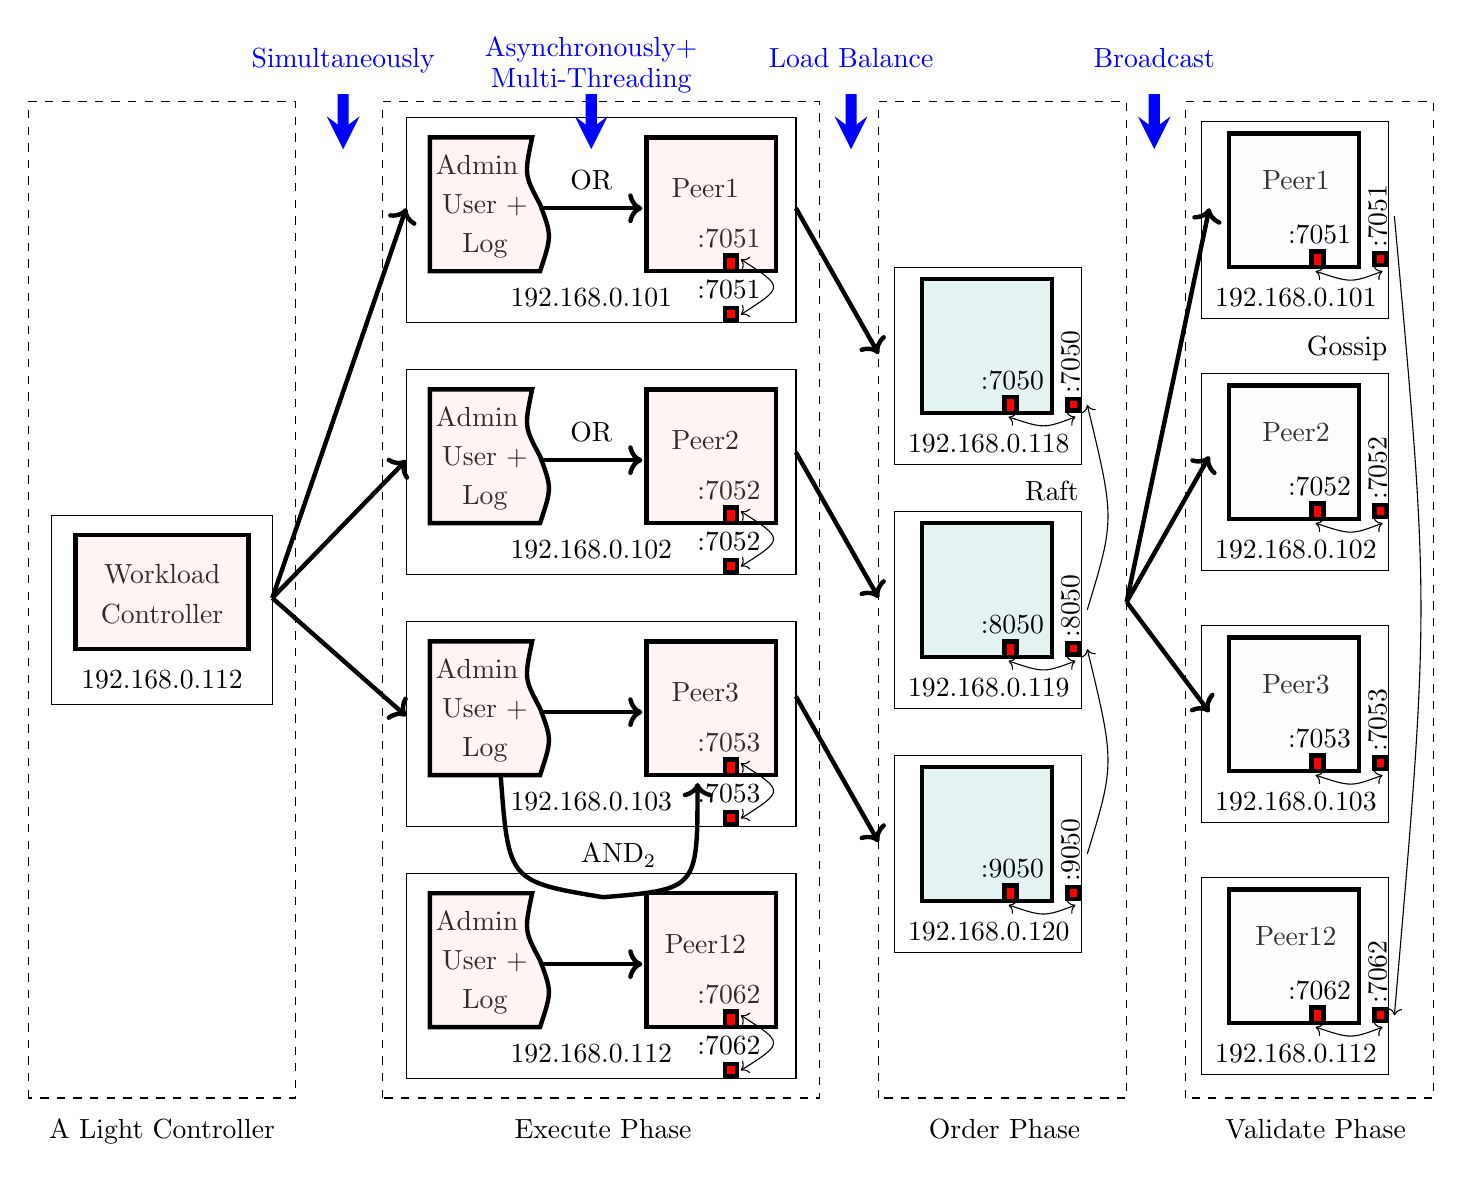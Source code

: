 \begin{tikzpicture}

% Function 0: Generator 192.168.0.101
% Usage of Function 0: \pic at (0, 0) {generator_101};
\tikzset{
	generator_101/.pic = {
	
	% draw scope 1.0
       \begin{scope}[scale=1.0]

	\node [below] at (0, 0) {Workload};
	\node [below] at (0, -0.5) {Controller};
	\draw [ultra thick, fill={rgb:pink,20; white,5}, fill opacity=0.2](-1.1,-1.2) rectangle (1.1,0.25);     
	\node [below] at (0,-1.35) {192.168.0.112};
	\draw (-1.4,-1.9) rectangle (1.4,0.5);     

	\end{scope}
	}
}

% Function 1: Endorser 192.168.0.101
% Usage of Function 1: \pic at (0, 0) {login_script_101};
\tikzset{
	login_script_101/.pic = {
	
	% draw scope 1.0
       \begin{scope}[scale=1.0]

	\node [below] at (0, 0) {Admin};
	\node [below] at (0.1,-0.5) {User +};
	\node [below] at (0.1,-1) {Log};

	\draw [ultra thick, fill={rgb:pink,20; white,5}, fill opacity=0.2]
  		(-0.6,0.1) -- (-0.6,-1.6) -- (0.8, -1.6) .. controls (0.95,-1.15) ..(0.8,-0.75).. controls (0.6,-0.375) ..(0.7,0.1)-- cycle;

	\node [below] at (2.9,-0.3) {Peer1};
	\node [below] at (3.2,-0.95) {:7051};
	\draw [ultra thick, fill={rgb:pink,20; white,5}, fill opacity=0.2] (2.15,-1.6) rectangle (3.8,0.1); 
	\draw [ultra thick, fill=red] (3.15,-1.6) rectangle (3.3,-1.4); 
	\draw [ultra thick, fill=red] (3.15,-2.22) rectangle (3.3,-2.07);     
	\node [below] at (3.2,-1.6) {:7051};

	\draw [<->] (3.35,-1.45) .. controls (3.9,-1.8) ..(3.35,-2.15);
  
	\draw [ultra thick, ->](0.8,-0.8) -- (2.1,-0.8);
	\node [below] at (1.45,-0.2) {OR};

	\node [below] at (1.45,-1.7) {192.168.0.101};
	\draw (-0.9,-2.25) rectangle (4.05,0.35);   

	\end{scope}
	}
}

% Function 2: Endorser 192.168.0.102
% Usage of Function 2: \pic at (0, 0) {login_script_102};
\tikzset{
	login_script_102/.pic = {
	
	% draw scope 1.0
       \begin{scope}[scale=1.0]

	\node [below] at (0, 0) {Admin};
	\node [below] at (0.1,-0.5) {User +};
	\node [below] at (0.1,-1) {Log};

	\draw [ultra thick, fill={rgb:pink,20; white,5}, fill opacity=0.2]
  		(-0.6,0.1) -- (-0.6,-1.6) -- (0.8, -1.6) .. controls (0.95,-1.15) ..(0.8,-0.75).. controls (0.6,-0.375) ..(0.7,0.1)-- cycle;

	\node [below] at (2.9,-0.3) {Peer2};
	\node [below] at (3.2,-0.95) {:7052};
	\draw [ultra thick, fill={rgb:pink,20; white,5}, fill opacity=0.2] (2.15,-1.6) rectangle (3.8,0.1); 
	\draw [ultra thick, fill=red] (3.15,-1.6) rectangle (3.3,-1.4); 
	\draw [ultra thick, fill=red] (3.15,-2.22) rectangle (3.3,-2.07);     
	\node [below] at (3.2,-1.6) {:7052};

	\draw [<->] (3.35,-1.45) .. controls (3.9,-1.8) ..(3.35,-2.15);
  
	\draw [ultra thick, ->](0.8,-0.8) -- (2.1,-0.8);
	\node [below] at (1.45,-0.2) {OR};

	\node [below] at (1.45,-1.7) {192.168.0.102};
	\draw (-0.9,-2.25) rectangle (4.05,0.35);   

	\end{scope}
	}
}

% Function 3: Endorser 192.168.0.103
% Usage of Function 3: \pic at (0, 0) {login_script_103};
\tikzset{
	login_script_103/.pic = {
	
	% draw scope 1.0
       \begin{scope}[scale=1.0]

	\node [below] at (0, 0) {Admin};
	\node [below] at (0.1,-0.5) {User +};
	\node [below] at (0.1,-1) {Log};

	\draw [ultra thick, fill={rgb:pink,20; white,5}, fill opacity=0.2]
  		(-0.6,0.1) -- (-0.6,-1.6) -- (0.8, -1.6) .. controls (0.95,-1.15) ..(0.8,-0.75).. controls (0.6,-0.375) ..(0.7,0.1)-- cycle;

	\node [below] at (2.9,-0.3) {Peer3};
	\node [below] at (3.2,-0.95) {:7053};
	\draw [ultra thick, fill={rgb:pink,20; white,5}, fill opacity=0.2] (2.15,-1.6) rectangle (3.8,0.1); 
	\draw [ultra thick, fill=red] (3.15,-1.6) rectangle (3.3,-1.4); 
	\draw [ultra thick, fill=red] (3.15,-2.22) rectangle (3.3,-2.07);     
	\node [below] at (3.2,-1.6) {:7053};

	\draw [<->] (3.35,-1.45) .. controls (3.9,-1.8) ..(3.35,-2.15);
  
	\draw [ultra thick, ->](0.8,-0.8) -- (2.1,-0.8);

	\node [below] at (1.45,-1.7) {192.168.0.103};
	\draw (-0.9,-2.25) rectangle (4.05,0.35);  

	\end{scope}
	}
}

% Function 4: Endorser 192.168.0.112
% Usage of Function 4: \pic at (0, 0) {login_script_112};
\tikzset{
	login_script_112/.pic = {
	
	% draw scope 1.0
       \begin{scope}[scale=1.0]

	\node [below] at (0, 0) {Admin};
	\node [below] at (0.1,-0.5) {User +};
	\node [below] at (0.1,-1) {Log};

	\draw [ultra thick, fill={rgb:pink,20; white,5}, fill opacity=0.2]
  		(-0.6,0.1) -- (-0.6,-1.6) -- (0.8, -1.6) .. controls (0.95,-1.15) ..(0.8,-0.75).. controls (0.6,-0.375) ..(0.7,0.1)-- cycle;

	\node [below] at (2.9,-0.3) {Peer12};
	\node [below] at (3.2,-0.95) {:7062};
	\draw [ultra thick, fill={rgb:pink,20; white,5}, fill opacity=0.2] (2.15,-1.6) rectangle (3.8,0.1); 
	\draw [ultra thick, fill=red] (3.15,-1.6) rectangle (3.3,-1.4); 
	\draw [ultra thick, fill=red] (3.15,-2.22) rectangle (3.3,-2.07);     
	\node [below] at (3.2,-1.6) {:7062};

	\draw [<->] (3.35,-1.45) .. controls (3.9,-1.8) ..(3.35,-2.15);
  
	\draw [ultra thick, ->](0.8,-0.8) -- (2.1,-0.8);

	\node [below] at (1.45,-1.7) {192.168.0.112};
	\draw (-0.9,-2.25) rectangle (4.05,0.35);  

	\end{scope}
	}
}

% Function 5: Orderer 192.168.0.118
% Usage of Function 5: \pic at (0, 0) {orderer_118};
\tikzset{
	orderer_118/.pic = {
	
	% draw scope 1.0
       \begin{scope}[scale=1.0]

	\node [below] at (0,-0.25) {Orderer1};
	\draw [ultra thick, fill=teal!10] (-0.85,-1.6) rectangle (0.8,0.1); 

	\draw [<->] (0.25,-1.65) .. controls (0.7,-1.8) ..(1.1,-1.65);

	\draw [ultra thick, fill=red] (0.2,-1.6) rectangle (0.35,-1.4); 	
	\draw [ultra thick, fill=red] (1,-1.57) rectangle (1.15,-1.42);     
	\node [below,rotate=90] at (0.8,-0.95) {:7050};
	\node [below] at (0.3,-0.95) {:7050};

	\node [below] at (0,-1.75) {192.168.0.118};
	\draw (-1.2,-2.25) rectangle (1.18,0.25);     

	\end{scope}
	}
}

% Function 6: Orderer 192.168.0.119
% Usage of Function 6: \pic at (0, 0) {orderer_119};
\tikzset{
	orderer_119/.pic = {
	
	% draw scope 1.0
       \begin{scope}[scale=1.0]

	\node [below] at (0,-0.25) {Orderer2};
	\draw [ultra thick, fill=teal!10] (-0.85,-1.6) rectangle (0.8,0.1); 

	\draw [<->] (0.25,-1.65) .. controls (0.7,-1.8) ..(1.1,-1.65);

	\draw [ultra thick, fill=red] (0.2,-1.6) rectangle (0.35,-1.4); 	
	\draw [ultra thick, fill=red] (1,-1.57) rectangle (1.15,-1.42);     
	\node [below,rotate=90] at (0.8,-0.95) {:8050};
	\node [below] at (0.3,-0.95) {:8050};

	\node [below] at (0,-1.75) {192.168.0.119};
	\draw (-1.2,-2.25) rectangle (1.18,0.25);     

	\end{scope}
	}
}

% Function 7: Orderer 192.168.0.120
% Usage of Function 7: \pic at (0, 0) {orderer_120};
\tikzset{
	orderer_120/.pic = {
	
	% draw scope 1.0
       \begin{scope}[scale=1.0]

	\node [below] at (0,-0.25) {Orderer3};
	\draw [ultra thick, fill=teal!10] (-0.85,-1.6) rectangle (0.8,0.1); 

	\draw [<->] (0.25,-1.65) .. controls (0.7,-1.8) ..(1.1,-1.65);

	\draw [ultra thick, fill=red] (0.2,-1.6) rectangle (0.35,-1.4); 	
	\draw [ultra thick, fill=red] (1,-1.57) rectangle (1.15,-1.42);     
	\node [below,rotate=90] at (0.8,-0.95) {:9050};
	\node [below] at (0.3,-0.95) {:9050};

	\node [below] at (0,-1.75) {192.168.0.120};
	\draw (-1.2,-2.25) rectangle (1.18,0.25);     

	\end{scope}
	}
}

% Function 8: Validator 192.168.0.101
% Usage of Function 8: \pic at (0, 0) {validator_101};
\tikzset{
	validator_101/.pic = {
	
	% draw scope 1.0
       \begin{scope}[scale=1.0]

	\node [below] at (0,-0.25) {Peer1};
	\draw [ultra thick, fill=blue!3, fill opacity=0.2] (-0.85,-1.6) rectangle (0.8,0.1); 

	\draw [<->] (0.25,-1.65) .. controls (0.7,-1.8) ..(1.1,-1.65);

	\draw [ultra thick, fill=red] (0.2,-1.6) rectangle (0.35,-1.4); 	
	\draw [ultra thick, fill=red] (1,-1.57) rectangle (1.15,-1.42);     
	\node [below,rotate=90] at (0.8,-0.95) {:7051};
	\node [below] at (0.3,-0.95) {:7051};

	\node [below] at (0,-1.75) {192.168.0.101};
	\draw (-1.2,-2.25) rectangle (1.18,0.25);     

	\end{scope}
	}
}

% Function 9: Validator 192.168.0.102
% Usage of Function 9: \pic at (0, 0) {validator_102};
\tikzset{
	validator_102/.pic = {
	
	% draw scope 1.0
       \begin{scope}[scale=1.0]

	\node [below] at (0,-0.25) {Peer2};
	\draw [ultra thick, fill=blue!3, fill opacity=0.2] (-0.85,-1.6) rectangle (0.8,0.1); 

	\draw [<->] (0.25,-1.65) .. controls (0.7,-1.8) ..(1.1,-1.65);

	\draw [ultra thick, fill=red] (0.2,-1.6) rectangle (0.35,-1.4); 	
	\draw [ultra thick, fill=red] (1,-1.57) rectangle (1.15,-1.42);     
	\node [below,rotate=90] at (0.8,-0.95) {:7052};
	\node [below] at (0.3,-0.95) {:7052};

	\node [below] at (0,-1.75) {192.168.0.102};
	\draw (-1.2,-2.25) rectangle (1.18,0.25);     

	\end{scope}
	}
}

% Function 10: Validator 192.168.0.103
% Usage of Function 10: \pic at (0, 0) {validator_103};
\tikzset{
	validator_103/.pic = {
	
	% draw scope 1.0
       \begin{scope}[scale=1.0]

	\node [below] at (0,-0.25) {Peer3};
	\draw [ultra thick, fill=blue!3, fill opacity=0.2] (-0.85,-1.6) rectangle (0.8,0.1); 

	\draw [<->] (0.25,-1.65) .. controls (0.7,-1.8) ..(1.1,-1.65);

	\draw [ultra thick, fill=red] (0.2,-1.6) rectangle (0.35,-1.4); 	
	\draw [ultra thick, fill=red] (1,-1.57) rectangle (1.15,-1.42);     
	\node [below,rotate=90] at (0.8,-0.95) {:7053};
	\node [below] at (0.3,-0.95) {:7053};

	\node [below] at (0,-1.75) {192.168.0.103};
	\draw (-1.2,-2.25) rectangle (1.18,0.25);     

	\end{scope}
	}
}

% Function 11: Validator 192.168.0.112
% Usage of Function 11: \pic at (0, 0) {validator_112};
\tikzset{
	validator_112/.pic = {
	
	% draw scope 1.0
       \begin{scope}[scale=1.0]

	\node [below] at (0,-0.25) {Peer12};
	\draw [ultra thick, fill=blue!3, fill opacity=0.2] (-0.85,-1.6) rectangle (0.8,0.1); 

	\draw [<->] (0.25,-1.65) .. controls (0.7,-1.8) ..(1.1,-1.65);

	\draw [ultra thick, fill=red] (0.2,-1.6) rectangle (0.35,-1.4); 	
	\draw [ultra thick, fill=red] (1,-1.57) rectangle (1.15,-1.42);     
	\node [below,rotate=90] at (0.8,-0.95) {:7062};
	\node [below] at (0.3,-0.95) {:7062};

	\node [below] at (0,-1.75) {192.168.0.112};
	\draw (-1.2,-2.25) rectangle (1.18,0.25);     

	\end{scope}
	}
}



% Main Function
\pic at (-4, -5.2) {generator_101};   
 
\pic at (0, 0) {login_script_101};
 
\pic at (0, -3.2) {login_script_102};

\pic at (0, -6.4) {login_script_103};
 
\node [below] at (1.8,-8.75) {AND$_2$};
\draw [ultra thick, ->](0.3,-8) .. controls (0.4,-9.35) .. (1.6,-9.55).. controls (2.8,-9.45).. (2.8,-8.1);
 
\pic at (0, -9.6) {login_script_112}; 

\pic at (6.5, -1.8) {orderer_118};

\pic at (6.5, -4.9) {orderer_119};

\pic at (6.5, -8) {orderer_120};

\pic at (10.4, 0.05) {validator_101};

\pic at (10.4, -3.15) {validator_102};

\pic at (10.4, -6.35) {validator_103};

\pic at (10.4, -9.55) {validator_112};

% ------------------------
\node [below, fill opacity=1] at (-4,-12.25) {A Light Controller};
\draw [dashed](-5.7,-12.1) rectangle (-2.3,0.55);

\node [below, fill opacity=1] at (1.6,-12.25) {Execute Phase};
\draw [dashed](-1.2,-12.1) rectangle (4.35,0.55);

\draw [->] (7.75,-5.9) .. controls (8.1,-4.75) ..(7.75,-3.3);
\draw [->] (7.75,-9) .. controls (8.1,-7.85) ..(7.75,-6.4);
\node [below] at (7.3,-4.15) {Raft};

\node [below, fill opacity=1] at (6.7,-12.25) {Order Phase};
\draw [dashed](5.1,-12.1) rectangle (8.25,0.55);

\node [below] at (11.05,-2.3) {Gossip};
\draw [<-] (11.65,-11.05) .. controls (12.1,-5.85) ..(11.65,-0.9);

\node [below, fill opacity=1] at (10.65,-12.25) {Validate Phase};
\draw [dashed](9,-12.1) rectangle (12.15,0.55);

\draw [->, ultra thick] (-2.6,-5.75) -- (-0.9,-0.8);
\draw [->, ultra thick] (-2.6,-5.75) -- (-0.9,-4);
\draw [->, ultra thick] (-2.6,-5.75) -- (-0.9,-7.25);

\draw [->, ultra thick] (4.05,-0.8) -- (5.1,-2.65);
\draw [->, ultra thick] (4.05,-3.9) -- (5.1,-5.75);
\draw [->, ultra thick] (4.05,-7) -- (5.1,-8.85);

\draw [->, ultra thick] (8.25,-5.8) -- (9.3,-0.8);
\draw [->, ultra thick] (8.25,-5.8) -- (9.3,-3.95);
\draw [->, ultra thick] (8.25,-5.8) -- (9.3,-7.2);

\node [below, blue, fill opacity=1] at (-1.7,1.35) {Simultaneously};
\begin{scope}[transparency group, blue, opacity=1]
	\draw[-stealth, line width=4pt] (-1.7,0.65) -- (-1.7,-0.05);
\end{scope}

\node [below, blue, fill opacity=1] at (1.45,1.5) {Asynchronously+};
\node [below, blue, fill opacity=1] at (1.45,1.1) {Multi-Threading};
\begin{scope}[transparency group, blue, opacity=1]
	\draw[-stealth, line width=4pt] (1.45,0.65) -- (1.45,-0.05);
\end{scope}

\node [below, blue, fill opacity=1] at (4.75,1.35) {Load Balance};
\begin{scope}[transparency group, blue, opacity=1]
	\draw[-stealth, line width=4pt] (4.75,0.65) -- (4.75,-0.05);
\end{scope}

\node [below, blue, fill opacity=1] at (8.6,1.35) {Broadcast};
\begin{scope}[transparency group, blue, opacity=1]
	\draw[-stealth, line width=4pt] (8.6,0.65) -- (8.6,-0.05);
\end{scope}


% ------------------------Delete----------------------------


	
	
	
\end{tikzpicture}